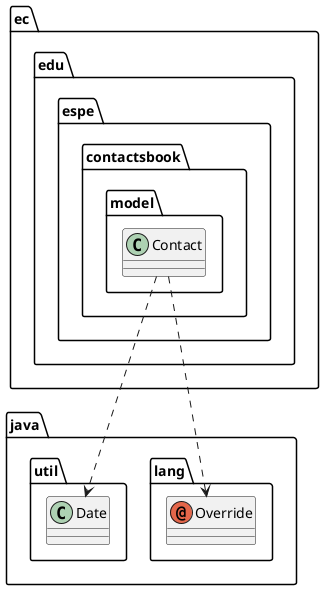 .@startuml
annotation java.lang.Override
class ec.edu.espe.contactsbook.model.Contact
class java.util.Date
ec.edu.espe.contactsbook.model.Contact ..> java.lang.Override
ec.edu.espe.contactsbook.model.Contact ..> java.util.Date
@enduml